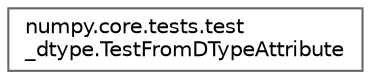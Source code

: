 digraph "Graphical Class Hierarchy"
{
 // LATEX_PDF_SIZE
  bgcolor="transparent";
  edge [fontname=Helvetica,fontsize=10,labelfontname=Helvetica,labelfontsize=10];
  node [fontname=Helvetica,fontsize=10,shape=box,height=0.2,width=0.4];
  rankdir="LR";
  Node0 [id="Node000000",label="numpy.core.tests.test\l_dtype.TestFromDTypeAttribute",height=0.2,width=0.4,color="grey40", fillcolor="white", style="filled",URL="$d2/de1/classnumpy_1_1core_1_1tests_1_1test__dtype_1_1TestFromDTypeAttribute.html",tooltip=" "];
}
